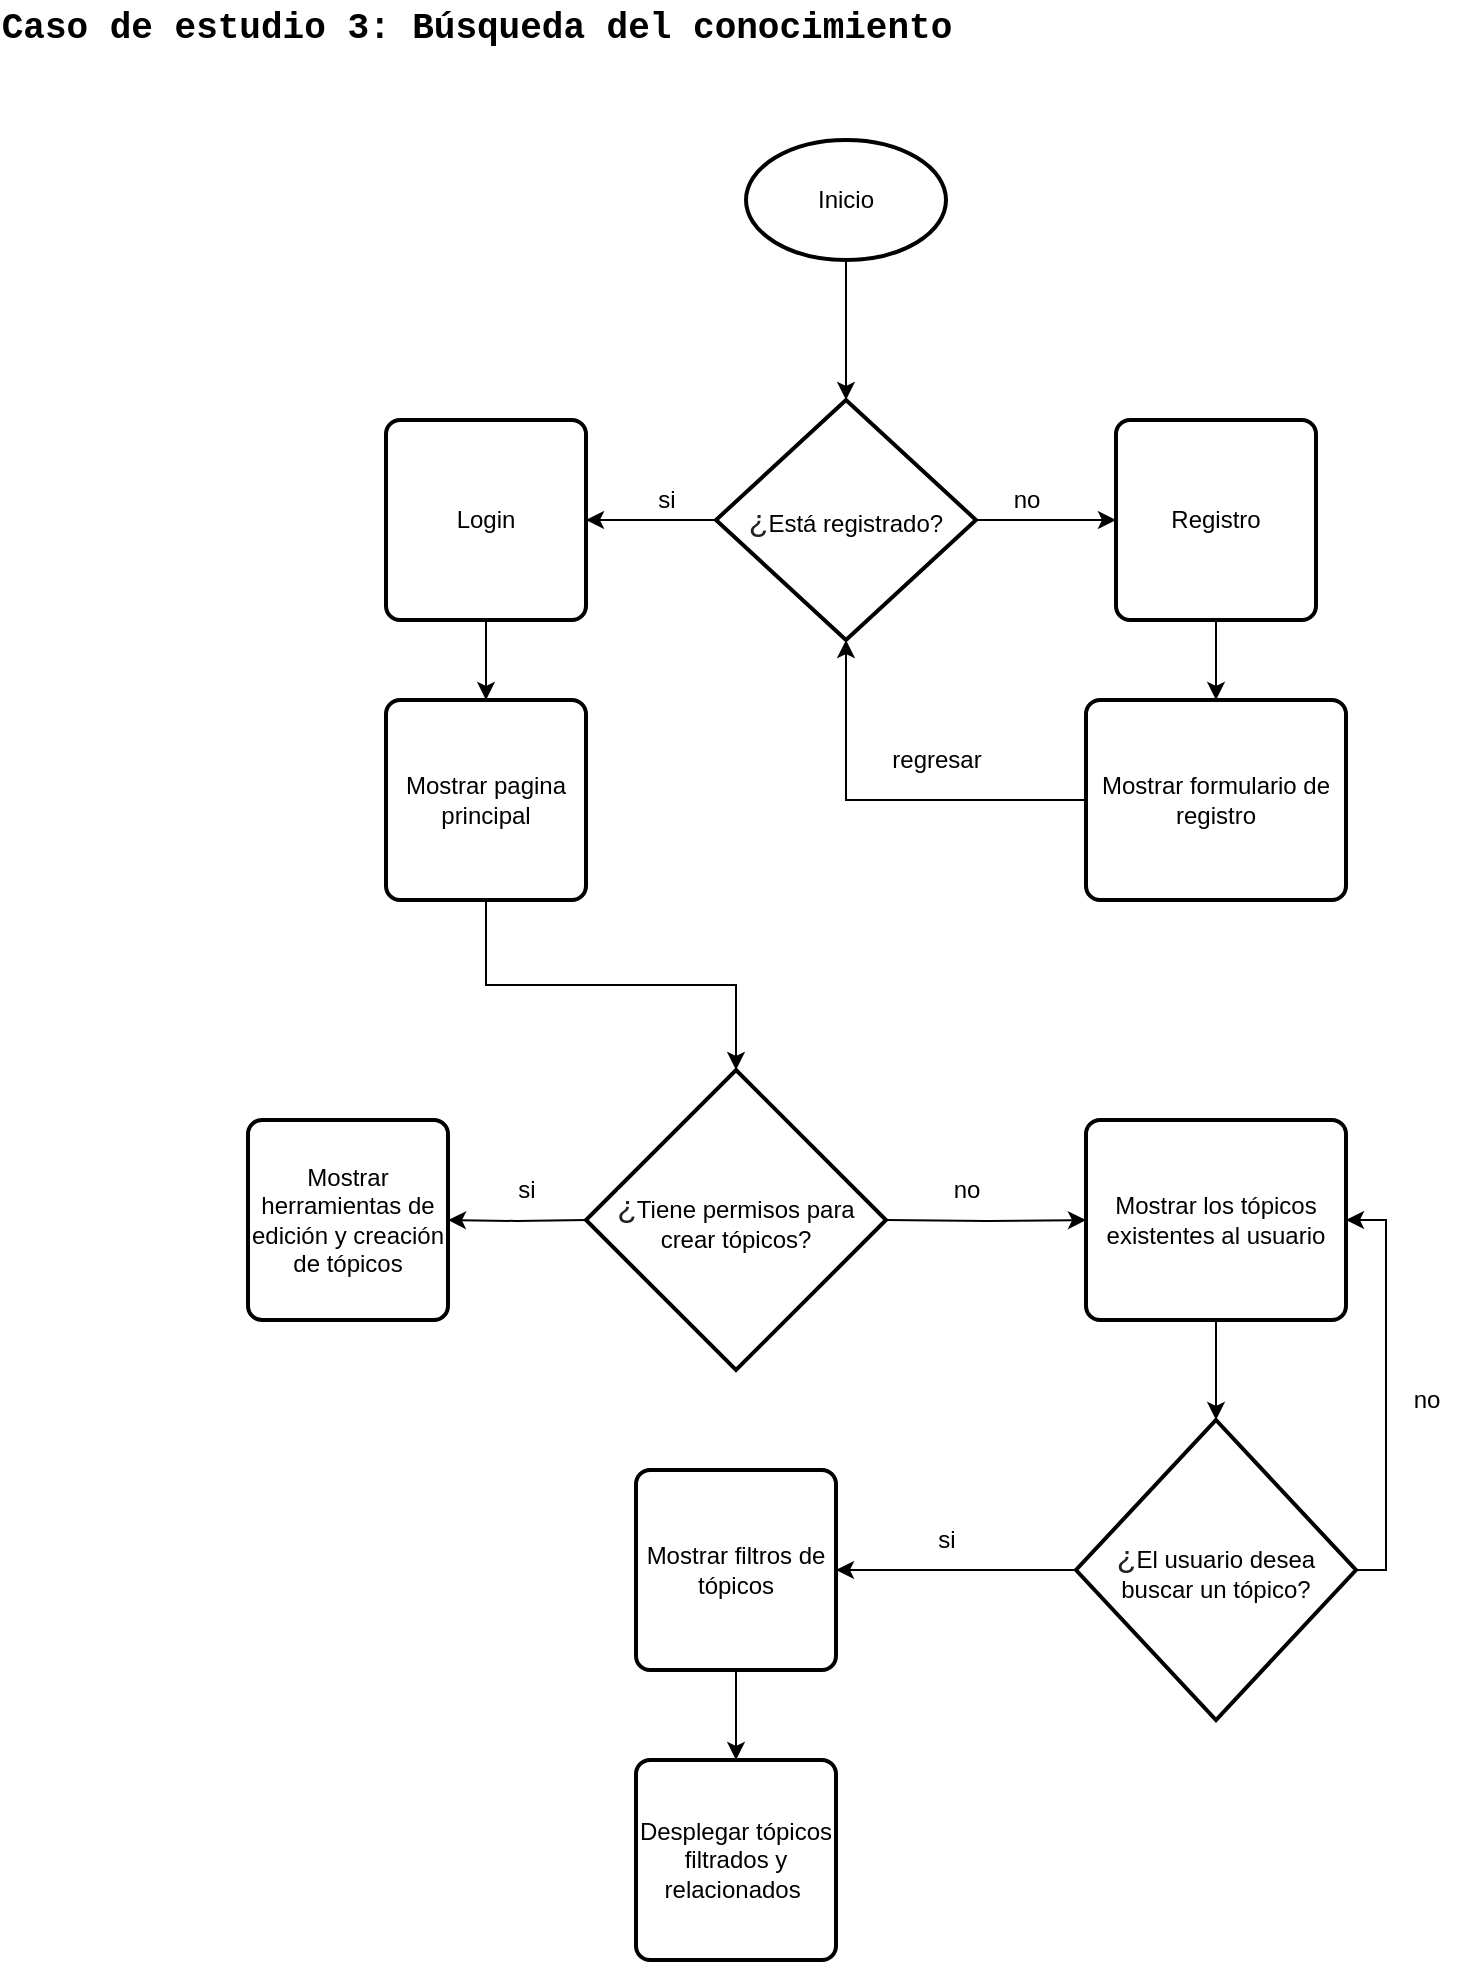 <mxfile version="14.4.3" type="device"><diagram id="_bR2yaL_wgdayzmgFMa8" name="Page-1"><mxGraphModel dx="1736" dy="900" grid="1" gridSize="10" guides="1" tooltips="1" connect="1" arrows="1" fold="1" page="1" pageScale="1" pageWidth="850" pageHeight="1100" math="0" shadow="0"><root><mxCell id="0"/><mxCell id="1" parent="0"/><mxCell id="4pNtXVLdAy3s4EpyKXgL-3" style="edgeStyle=orthogonalEdgeStyle;rounded=0;orthogonalLoop=1;jettySize=auto;html=1;entryX=0.5;entryY=0;entryDx=0;entryDy=0;entryPerimeter=0;" edge="1" parent="1" source="4pNtXVLdAy3s4EpyKXgL-1" target="4pNtXVLdAy3s4EpyKXgL-2"><mxGeometry relative="1" as="geometry"/></mxCell><mxCell id="4pNtXVLdAy3s4EpyKXgL-1" value="Inicio" style="strokeWidth=2;html=1;shape=mxgraph.flowchart.start_1;whiteSpace=wrap;" vertex="1" parent="1"><mxGeometry x="400" y="120" width="100" height="60" as="geometry"/></mxCell><mxCell id="4pNtXVLdAy3s4EpyKXgL-4" style="edgeStyle=orthogonalEdgeStyle;rounded=0;orthogonalLoop=1;jettySize=auto;html=1;entryX=1;entryY=0.5;entryDx=0;entryDy=0;" edge="1" parent="1" source="4pNtXVLdAy3s4EpyKXgL-2" target="4pNtXVLdAy3s4EpyKXgL-5"><mxGeometry relative="1" as="geometry"><mxPoint x="320" y="290" as="targetPoint"/></mxGeometry></mxCell><mxCell id="4pNtXVLdAy3s4EpyKXgL-7" style="edgeStyle=orthogonalEdgeStyle;rounded=0;orthogonalLoop=1;jettySize=auto;html=1;entryX=0;entryY=0.5;entryDx=0;entryDy=0;" edge="1" parent="1" source="4pNtXVLdAy3s4EpyKXgL-2" target="4pNtXVLdAy3s4EpyKXgL-6"><mxGeometry relative="1" as="geometry"/></mxCell><mxCell id="4pNtXVLdAy3s4EpyKXgL-2" value="&lt;span style=&quot;color: rgb(32 , 33 , 36) ; font-family: &amp;#34;arial&amp;#34; , sans-serif ; font-size: 16px ; text-align: left ; background-color: rgb(255 , 255 , 255)&quot;&gt;¿&lt;/span&gt;Está registrado?" style="strokeWidth=2;html=1;shape=mxgraph.flowchart.decision;whiteSpace=wrap;" vertex="1" parent="1"><mxGeometry x="385" y="250" width="130" height="120" as="geometry"/></mxCell><mxCell id="4pNtXVLdAy3s4EpyKXgL-22" style="edgeStyle=orthogonalEdgeStyle;rounded=0;orthogonalLoop=1;jettySize=auto;html=1;entryX=0.5;entryY=0;entryDx=0;entryDy=0;" edge="1" parent="1" source="4pNtXVLdAy3s4EpyKXgL-5" target="4pNtXVLdAy3s4EpyKXgL-20"><mxGeometry relative="1" as="geometry"/></mxCell><mxCell id="4pNtXVLdAy3s4EpyKXgL-5" value="Login" style="rounded=1;whiteSpace=wrap;html=1;absoluteArcSize=1;arcSize=14;strokeWidth=2;" vertex="1" parent="1"><mxGeometry x="220" y="260" width="100" height="100" as="geometry"/></mxCell><mxCell id="4pNtXVLdAy3s4EpyKXgL-26" style="edgeStyle=orthogonalEdgeStyle;rounded=0;orthogonalLoop=1;jettySize=auto;html=1;" edge="1" parent="1" source="4pNtXVLdAy3s4EpyKXgL-6" target="4pNtXVLdAy3s4EpyKXgL-25"><mxGeometry relative="1" as="geometry"/></mxCell><mxCell id="4pNtXVLdAy3s4EpyKXgL-6" value="Registro" style="rounded=1;whiteSpace=wrap;html=1;absoluteArcSize=1;arcSize=14;strokeWidth=2;" vertex="1" parent="1"><mxGeometry x="585" y="260" width="100" height="100" as="geometry"/></mxCell><mxCell id="4pNtXVLdAy3s4EpyKXgL-8" value="si" style="text;html=1;align=center;verticalAlign=middle;resizable=0;points=[];autosize=1;" vertex="1" parent="1"><mxGeometry x="350" y="290" width="20" height="20" as="geometry"/></mxCell><mxCell id="4pNtXVLdAy3s4EpyKXgL-9" value="no&lt;br&gt;" style="text;html=1;align=center;verticalAlign=middle;resizable=0;points=[];autosize=1;" vertex="1" parent="1"><mxGeometry x="525" y="290" width="30" height="20" as="geometry"/></mxCell><mxCell id="4pNtXVLdAy3s4EpyKXgL-12" style="edgeStyle=orthogonalEdgeStyle;rounded=0;orthogonalLoop=1;jettySize=auto;html=1;entryX=0;entryY=0.5;entryDx=0;entryDy=0;" edge="1" parent="1" target="4pNtXVLdAy3s4EpyKXgL-13"><mxGeometry relative="1" as="geometry"><mxPoint x="530" y="660" as="targetPoint"/><mxPoint x="470" y="660" as="sourcePoint"/></mxGeometry></mxCell><mxCell id="4pNtXVLdAy3s4EpyKXgL-15" style="edgeStyle=orthogonalEdgeStyle;rounded=0;orthogonalLoop=1;jettySize=auto;html=1;entryX=1;entryY=0.5;entryDx=0;entryDy=0;" edge="1" parent="1" target="4pNtXVLdAy3s4EpyKXgL-16"><mxGeometry relative="1" as="geometry"><mxPoint x="260" y="660" as="targetPoint"/><mxPoint x="320" y="660" as="sourcePoint"/></mxGeometry></mxCell><mxCell id="4pNtXVLdAy3s4EpyKXgL-11" value="&lt;span style=&quot;color: rgb(32 , 33 , 36) ; font-family: &amp;#34;arial&amp;#34; , sans-serif ; font-size: 16px ; text-align: left ; background-color: rgb(255 , 255 , 255)&quot;&gt;¿&lt;/span&gt;Tiene permisos para crear tópicos?" style="strokeWidth=2;html=1;shape=mxgraph.flowchart.decision;whiteSpace=wrap;" vertex="1" parent="1"><mxGeometry x="320" y="585" width="150" height="150" as="geometry"/></mxCell><mxCell id="4pNtXVLdAy3s4EpyKXgL-31" style="edgeStyle=orthogonalEdgeStyle;rounded=0;orthogonalLoop=1;jettySize=auto;html=1;entryX=0.5;entryY=0;entryDx=0;entryDy=0;entryPerimeter=0;" edge="1" parent="1" source="4pNtXVLdAy3s4EpyKXgL-13" target="4pNtXVLdAy3s4EpyKXgL-30"><mxGeometry relative="1" as="geometry"/></mxCell><mxCell id="4pNtXVLdAy3s4EpyKXgL-13" value="Mostrar los tópicos existentes al usuario" style="rounded=1;whiteSpace=wrap;html=1;absoluteArcSize=1;arcSize=14;strokeWidth=2;" vertex="1" parent="1"><mxGeometry x="570" y="610" width="130" height="100" as="geometry"/></mxCell><mxCell id="4pNtXVLdAy3s4EpyKXgL-14" value="no" style="text;html=1;align=center;verticalAlign=middle;resizable=0;points=[];autosize=1;" vertex="1" parent="1"><mxGeometry x="495" y="635" width="30" height="20" as="geometry"/></mxCell><mxCell id="4pNtXVLdAy3s4EpyKXgL-16" value="Mostrar herramientas de edición y creación de tópicos" style="rounded=1;whiteSpace=wrap;html=1;absoluteArcSize=1;arcSize=14;strokeWidth=2;" vertex="1" parent="1"><mxGeometry x="151" y="610" width="100" height="100" as="geometry"/></mxCell><mxCell id="4pNtXVLdAy3s4EpyKXgL-18" value="si" style="text;html=1;align=center;verticalAlign=middle;resizable=0;points=[];autosize=1;" vertex="1" parent="1"><mxGeometry x="280" y="635" width="20" height="20" as="geometry"/></mxCell><mxCell id="4pNtXVLdAy3s4EpyKXgL-21" style="edgeStyle=orthogonalEdgeStyle;rounded=0;orthogonalLoop=1;jettySize=auto;html=1;entryX=0.5;entryY=0;entryDx=0;entryDy=0;entryPerimeter=0;" edge="1" parent="1" source="4pNtXVLdAy3s4EpyKXgL-20" target="4pNtXVLdAy3s4EpyKXgL-11"><mxGeometry relative="1" as="geometry"/></mxCell><mxCell id="4pNtXVLdAy3s4EpyKXgL-20" value="Mostrar pagina principal" style="rounded=1;whiteSpace=wrap;html=1;absoluteArcSize=1;arcSize=14;strokeWidth=2;" vertex="1" parent="1"><mxGeometry x="220" y="400" width="100" height="100" as="geometry"/></mxCell><mxCell id="4pNtXVLdAy3s4EpyKXgL-27" style="edgeStyle=orthogonalEdgeStyle;rounded=0;orthogonalLoop=1;jettySize=auto;html=1;entryX=0.5;entryY=1;entryDx=0;entryDy=0;entryPerimeter=0;" edge="1" parent="1" source="4pNtXVLdAy3s4EpyKXgL-25" target="4pNtXVLdAy3s4EpyKXgL-2"><mxGeometry relative="1" as="geometry"/></mxCell><mxCell id="4pNtXVLdAy3s4EpyKXgL-25" value="Mostrar formulario de registro" style="rounded=1;whiteSpace=wrap;html=1;absoluteArcSize=1;arcSize=14;strokeWidth=2;" vertex="1" parent="1"><mxGeometry x="570" y="400" width="130" height="100" as="geometry"/></mxCell><mxCell id="4pNtXVLdAy3s4EpyKXgL-28" value="regresar" style="text;html=1;align=center;verticalAlign=middle;resizable=0;points=[];autosize=1;" vertex="1" parent="1"><mxGeometry x="465" y="420" width="60" height="20" as="geometry"/></mxCell><mxCell id="4pNtXVLdAy3s4EpyKXgL-32" style="edgeStyle=orthogonalEdgeStyle;rounded=0;orthogonalLoop=1;jettySize=auto;html=1;entryX=1;entryY=0.5;entryDx=0;entryDy=0;" edge="1" parent="1" source="4pNtXVLdAy3s4EpyKXgL-30" target="4pNtXVLdAy3s4EpyKXgL-13"><mxGeometry relative="1" as="geometry"><Array as="points"><mxPoint x="720" y="835"/><mxPoint x="720" y="660"/></Array></mxGeometry></mxCell><mxCell id="4pNtXVLdAy3s4EpyKXgL-36" style="edgeStyle=orthogonalEdgeStyle;rounded=0;orthogonalLoop=1;jettySize=auto;html=1;entryX=1;entryY=0.5;entryDx=0;entryDy=0;" edge="1" parent="1" source="4pNtXVLdAy3s4EpyKXgL-30" target="4pNtXVLdAy3s4EpyKXgL-34"><mxGeometry relative="1" as="geometry"/></mxCell><mxCell id="4pNtXVLdAy3s4EpyKXgL-30" value="&lt;span style=&quot;color: rgb(32 , 33 , 36) ; font-family: &amp;#34;arial&amp;#34; , sans-serif ; font-size: 16px ; text-align: left ; background-color: rgb(255 , 255 , 255)&quot;&gt;¿&lt;/span&gt;El usuario desea buscar un tópico?" style="strokeWidth=2;html=1;shape=mxgraph.flowchart.decision;whiteSpace=wrap;" vertex="1" parent="1"><mxGeometry x="565" y="760" width="140" height="150" as="geometry"/></mxCell><mxCell id="4pNtXVLdAy3s4EpyKXgL-33" value="no" style="text;html=1;align=center;verticalAlign=middle;resizable=0;points=[];autosize=1;" vertex="1" parent="1"><mxGeometry x="725" y="740" width="30" height="20" as="geometry"/></mxCell><mxCell id="4pNtXVLdAy3s4EpyKXgL-38" style="edgeStyle=orthogonalEdgeStyle;rounded=0;orthogonalLoop=1;jettySize=auto;html=1;entryX=0.5;entryY=0;entryDx=0;entryDy=0;" edge="1" parent="1" source="4pNtXVLdAy3s4EpyKXgL-34" target="4pNtXVLdAy3s4EpyKXgL-39"><mxGeometry relative="1" as="geometry"><mxPoint x="395" y="950.0" as="targetPoint"/></mxGeometry></mxCell><mxCell id="4pNtXVLdAy3s4EpyKXgL-34" value="Mostrar filtros de tópicos" style="rounded=1;whiteSpace=wrap;html=1;absoluteArcSize=1;arcSize=14;strokeWidth=2;" vertex="1" parent="1"><mxGeometry x="345" y="785" width="100" height="100" as="geometry"/></mxCell><mxCell id="4pNtXVLdAy3s4EpyKXgL-37" value="si" style="text;html=1;align=center;verticalAlign=middle;resizable=0;points=[];autosize=1;" vertex="1" parent="1"><mxGeometry x="490" y="810" width="20" height="20" as="geometry"/></mxCell><mxCell id="4pNtXVLdAy3s4EpyKXgL-39" value="Desplegar tópicos filtrados y relacionados&amp;nbsp;" style="rounded=1;whiteSpace=wrap;html=1;absoluteArcSize=1;arcSize=14;strokeWidth=2;" vertex="1" parent="1"><mxGeometry x="345" y="930" width="100" height="100" as="geometry"/></mxCell><mxCell id="4pNtXVLdAy3s4EpyKXgL-40" value="&lt;div style=&quot;background-color: rgb(255 , 255 , 255) ; font-family: &amp;#34;consolas&amp;#34; , &amp;#34;courier new&amp;#34; , monospace ; line-height: 19px&quot;&gt;&lt;font style=&quot;font-size: 18px&quot;&gt;&lt;b&gt;Caso&amp;nbsp;de&amp;nbsp;estudio&amp;nbsp;3:&amp;nbsp;Búsqueda&amp;nbsp;del&amp;nbsp;conocimiento&lt;/b&gt;&lt;/font&gt;&lt;/div&gt;" style="text;html=1;align=center;verticalAlign=middle;resizable=0;points=[];autosize=1;" vertex="1" parent="1"><mxGeometry x="40" y="50" width="450" height="30" as="geometry"/></mxCell></root></mxGraphModel></diagram></mxfile>
